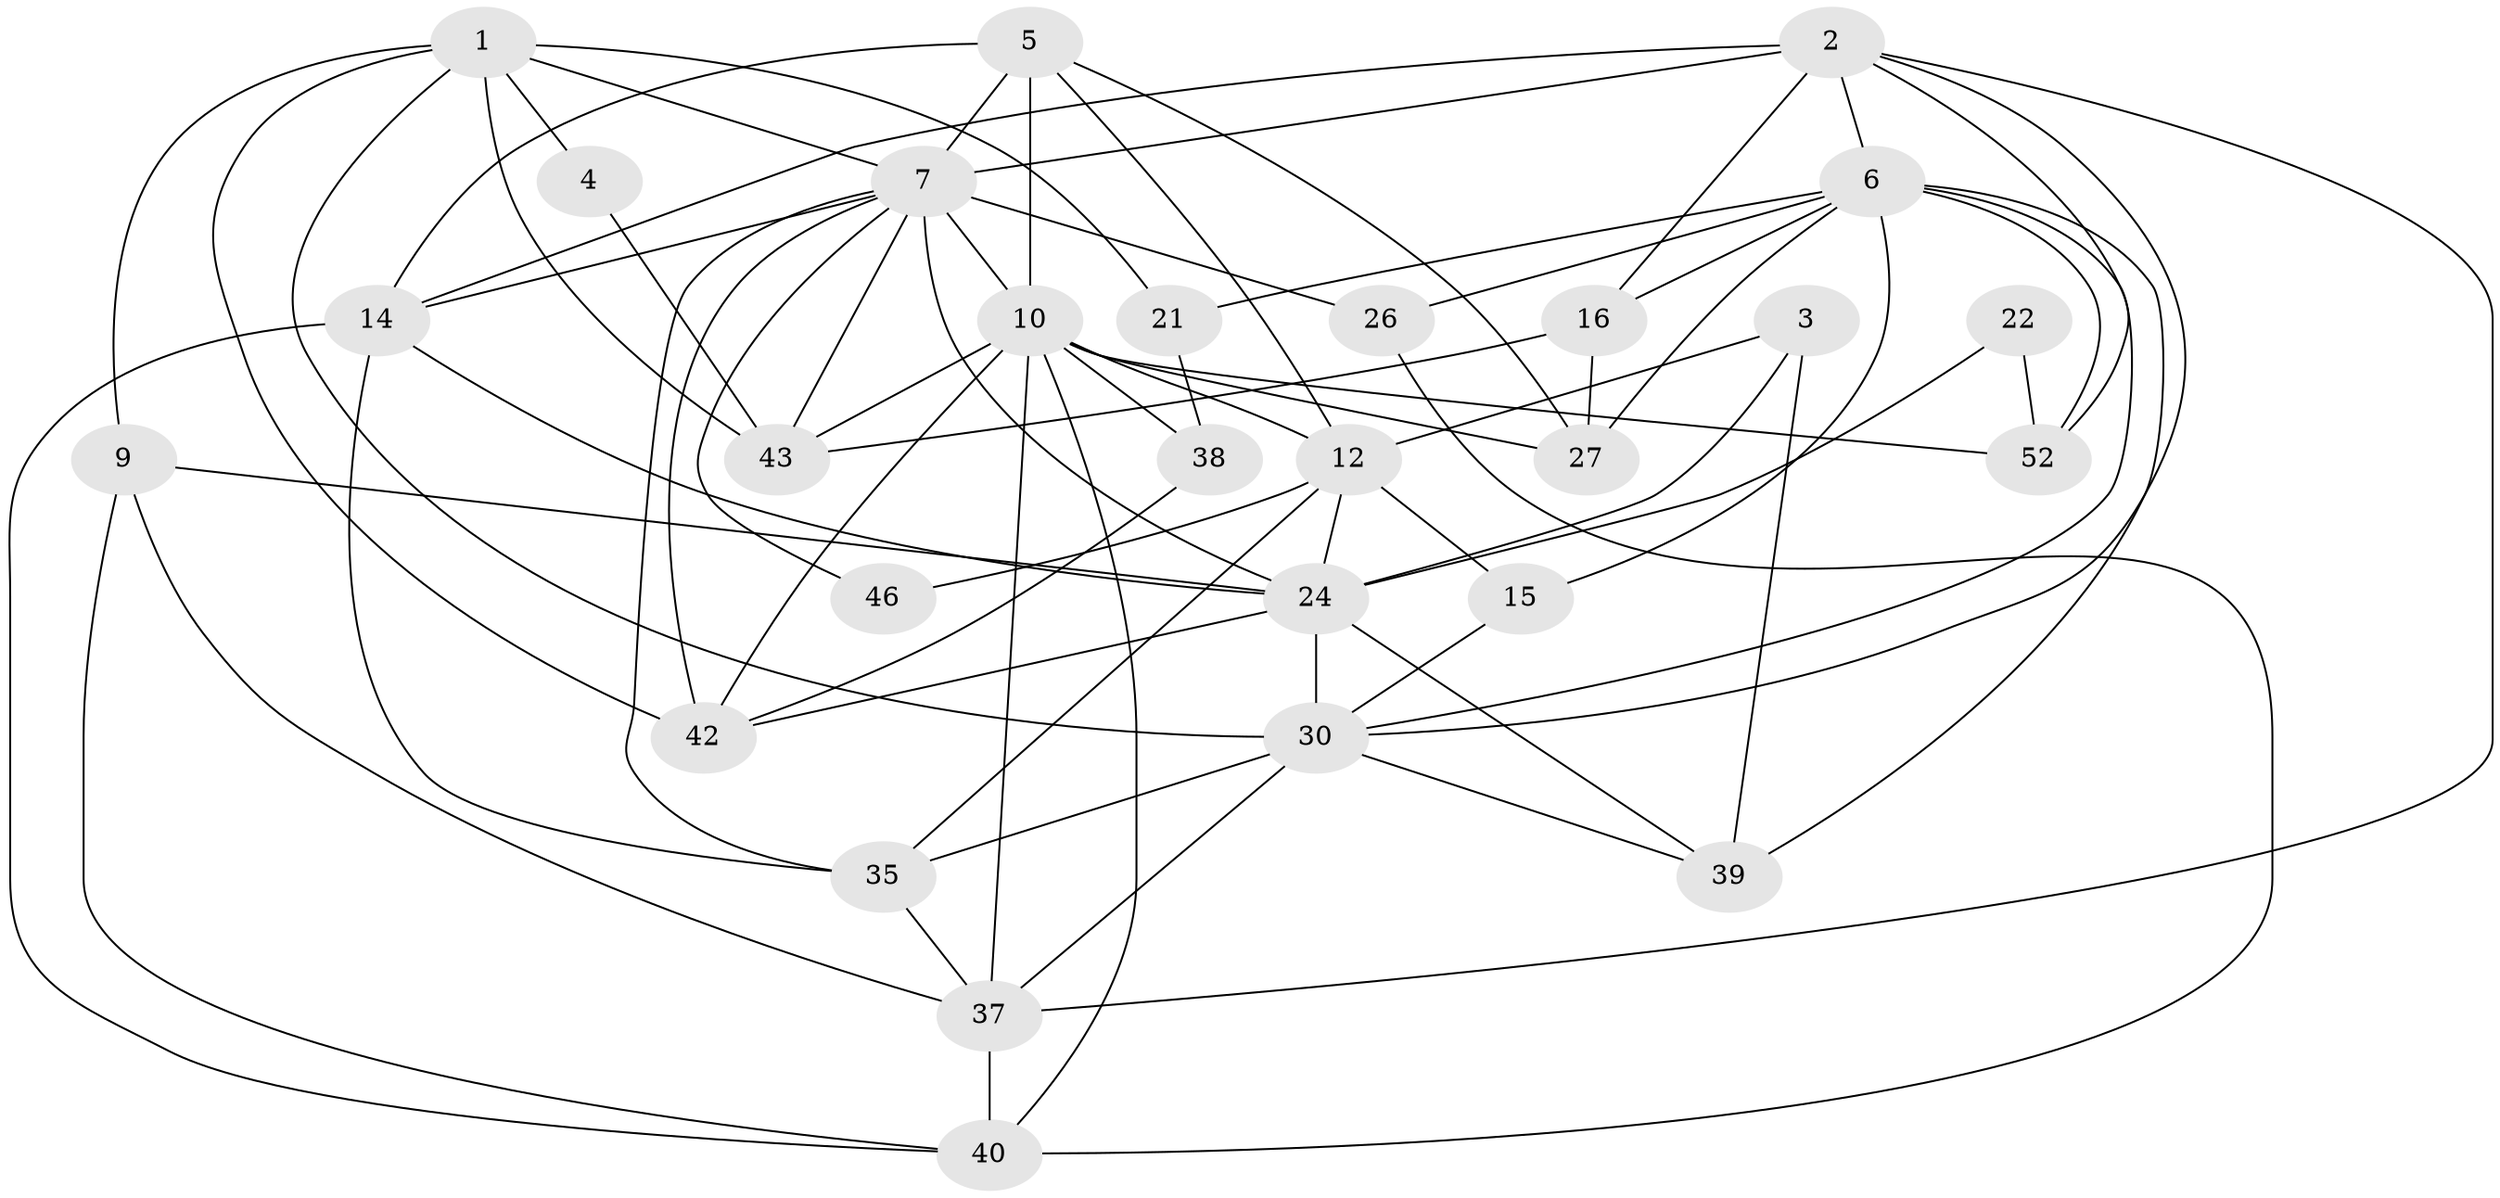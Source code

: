 // original degree distribution, {4: 0.23214285714285715, 2: 0.10714285714285714, 3: 0.32142857142857145, 5: 0.16071428571428573, 7: 0.017857142857142856, 6: 0.16071428571428573}
// Generated by graph-tools (version 1.1) at 2025/14/03/09/25 04:14:58]
// undirected, 28 vertices, 73 edges
graph export_dot {
graph [start="1"]
  node [color=gray90,style=filled];
  1 [super="+8"];
  2 [super="+54+11"];
  3 [super="+23"];
  4;
  5;
  6 [super="+31+17"];
  7 [super="+13+28+55"];
  9;
  10 [super="+36+19"];
  12 [super="+32"];
  14 [super="+50+18"];
  15 [super="+29"];
  16 [super="+41"];
  21;
  22;
  24 [super="+25"];
  26;
  27 [super="+44"];
  30 [super="+34+33"];
  35 [super="+47"];
  37 [super="+45"];
  38;
  39;
  40;
  42 [super="+49"];
  43;
  46;
  52 [super="+56"];
  1 -- 4 [weight=2];
  1 -- 43 [weight=2];
  1 -- 7;
  1 -- 21;
  1 -- 9;
  1 -- 30;
  1 -- 42;
  2 -- 30;
  2 -- 14 [weight=2];
  2 -- 6;
  2 -- 52;
  2 -- 7;
  2 -- 16;
  2 -- 37;
  3 -- 24;
  3 -- 12;
  3 -- 39;
  4 -- 43;
  5 -- 27;
  5 -- 14;
  5 -- 7;
  5 -- 12;
  5 -- 10;
  6 -- 21;
  6 -- 16;
  6 -- 15 [weight=2];
  6 -- 52;
  6 -- 39;
  6 -- 26;
  6 -- 27;
  6 -- 30;
  7 -- 14;
  7 -- 26;
  7 -- 35;
  7 -- 43;
  7 -- 46;
  7 -- 42;
  7 -- 10;
  7 -- 24 [weight=3];
  9 -- 40;
  9 -- 24;
  9 -- 37;
  10 -- 40;
  10 -- 52;
  10 -- 38;
  10 -- 27 [weight=2];
  10 -- 12;
  10 -- 43;
  10 -- 42;
  10 -- 37;
  12 -- 35;
  12 -- 24;
  12 -- 46;
  12 -- 15;
  14 -- 35;
  14 -- 40;
  14 -- 24;
  15 -- 30;
  16 -- 43;
  16 -- 27;
  21 -- 38;
  22 -- 52;
  22 -- 24;
  24 -- 30 [weight=2];
  24 -- 39;
  24 -- 42;
  26 -- 40;
  30 -- 35;
  30 -- 39;
  30 -- 37;
  35 -- 37;
  37 -- 40;
  38 -- 42;
}
